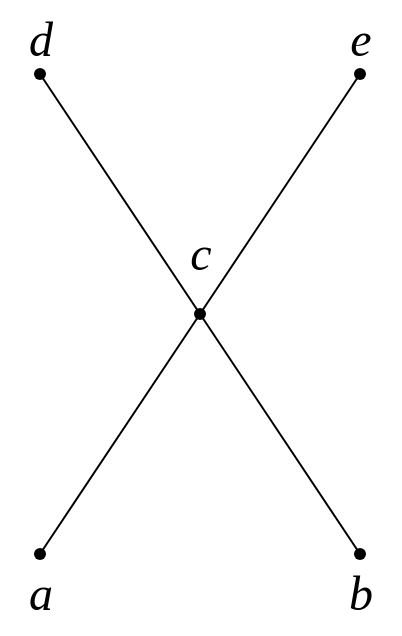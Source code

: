 <mxfile version="24.2.5" type="device" pages="6">
  <diagram name="10" id="tPXNoMmOjljsCKKUOEH8">
    <mxGraphModel dx="526" dy="606" grid="1" gridSize="10" guides="1" tooltips="1" connect="1" arrows="1" fold="1" page="1" pageScale="1" pageWidth="583" pageHeight="827" math="0" shadow="0">
      <root>
        <mxCell id="0" />
        <mxCell id="1" parent="0" />
        <mxCell id="OGSF1c_ozq2SC0OZLmEg-1" value="" style="shape=waypoint;sketch=0;fillStyle=solid;size=6;pointerEvents=1;points=[];fillColor=none;resizable=0;rotatable=0;perimeter=centerPerimeter;snapToPoint=1;" parent="1" vertex="1">
          <mxGeometry x="230" y="467" width="20" height="20" as="geometry" />
        </mxCell>
        <mxCell id="OGSF1c_ozq2SC0OZLmEg-2" value="" style="shape=waypoint;sketch=0;fillStyle=solid;size=6;pointerEvents=1;points=[];fillColor=none;resizable=0;rotatable=0;perimeter=centerPerimeter;snapToPoint=1;" parent="1" vertex="1">
          <mxGeometry x="390" y="467" width="20" height="20" as="geometry" />
        </mxCell>
        <mxCell id="OGSF1c_ozq2SC0OZLmEg-3" value="" style="shape=waypoint;sketch=0;fillStyle=solid;size=6;pointerEvents=1;points=[];fillColor=none;resizable=0;rotatable=0;perimeter=centerPerimeter;snapToPoint=1;" parent="1" vertex="1">
          <mxGeometry x="310" y="347" width="20" height="20" as="geometry" />
        </mxCell>
        <mxCell id="OGSF1c_ozq2SC0OZLmEg-4" value="" style="shape=waypoint;sketch=0;fillStyle=solid;size=6;pointerEvents=1;points=[];fillColor=none;resizable=0;rotatable=0;perimeter=centerPerimeter;snapToPoint=1;" parent="1" vertex="1">
          <mxGeometry x="230" y="227" width="20" height="20" as="geometry" />
        </mxCell>
        <mxCell id="OGSF1c_ozq2SC0OZLmEg-5" value="" style="shape=waypoint;sketch=0;fillStyle=solid;size=6;pointerEvents=1;points=[];fillColor=none;resizable=0;rotatable=0;perimeter=centerPerimeter;snapToPoint=1;" parent="1" vertex="1">
          <mxGeometry x="390" y="227" width="20" height="20" as="geometry" />
        </mxCell>
        <mxCell id="OGSF1c_ozq2SC0OZLmEg-7" value="" style="endArrow=none;html=1;rounded=0;entryX=0.6;entryY=0.89;entryDx=0;entryDy=0;entryPerimeter=0;exitX=0.16;exitY=0.61;exitDx=0;exitDy=0;exitPerimeter=0;" parent="1" source="OGSF1c_ozq2SC0OZLmEg-3" target="OGSF1c_ozq2SC0OZLmEg-4" edge="1">
          <mxGeometry width="50" height="50" relative="1" as="geometry">
            <mxPoint x="180" y="317" as="sourcePoint" />
            <mxPoint x="230" y="267" as="targetPoint" />
          </mxGeometry>
        </mxCell>
        <mxCell id="OGSF1c_ozq2SC0OZLmEg-10" value="" style="endArrow=none;html=1;rounded=0;exitX=0.76;exitY=0.81;exitDx=0;exitDy=0;exitPerimeter=0;" parent="1" edge="1">
          <mxGeometry width="50" height="50" relative="1" as="geometry">
            <mxPoint x="240" y="477" as="sourcePoint" />
            <mxPoint x="320" y="357" as="targetPoint" />
          </mxGeometry>
        </mxCell>
        <mxCell id="OGSF1c_ozq2SC0OZLmEg-11" value="" style="endArrow=none;html=1;rounded=0;entryX=0.6;entryY=0.89;entryDx=0;entryDy=0;entryPerimeter=0;exitX=0.16;exitY=0.61;exitDx=0;exitDy=0;exitPerimeter=0;" parent="1" edge="1">
          <mxGeometry width="50" height="50" relative="1" as="geometry">
            <mxPoint x="400" y="477" as="sourcePoint" />
            <mxPoint x="320" y="357" as="targetPoint" />
          </mxGeometry>
        </mxCell>
        <mxCell id="OGSF1c_ozq2SC0OZLmEg-12" value="&lt;font face=&quot;Times New Roman&quot; style=&quot;font-size: 24px;&quot;&gt;&lt;i&gt;d&lt;/i&gt;&lt;/font&gt;" style="text;html=1;align=center;verticalAlign=middle;resizable=0;points=[];autosize=1;strokeColor=none;fillColor=none;" parent="1" vertex="1">
          <mxGeometry x="220" y="200" width="40" height="40" as="geometry" />
        </mxCell>
        <mxCell id="OGSF1c_ozq2SC0OZLmEg-13" value="&lt;font face=&quot;Times New Roman&quot; style=&quot;font-size: 24px;&quot;&gt;&lt;i&gt;e&lt;/i&gt;&lt;/font&gt;" style="text;html=1;align=center;verticalAlign=middle;resizable=0;points=[];autosize=1;strokeColor=none;fillColor=none;" parent="1" vertex="1">
          <mxGeometry x="385" y="200" width="30" height="40" as="geometry" />
        </mxCell>
        <mxCell id="OGSF1c_ozq2SC0OZLmEg-14" value="&lt;font face=&quot;Times New Roman&quot; style=&quot;font-size: 24px;&quot;&gt;&lt;i&gt;c&lt;/i&gt;&lt;/font&gt;" style="text;html=1;align=center;verticalAlign=middle;resizable=0;points=[];autosize=1;strokeColor=none;fillColor=none;" parent="1" vertex="1">
          <mxGeometry x="305" y="307" width="30" height="40" as="geometry" />
        </mxCell>
        <mxCell id="OGSF1c_ozq2SC0OZLmEg-16" value="&lt;font face=&quot;Times New Roman&quot; style=&quot;font-size: 24px;&quot;&gt;&lt;i&gt;b&lt;/i&gt;&lt;/font&gt;" style="text;html=1;align=center;verticalAlign=middle;resizable=0;points=[];autosize=1;strokeColor=none;fillColor=none;" parent="1" vertex="1">
          <mxGeometry x="380" y="477" width="40" height="40" as="geometry" />
        </mxCell>
        <mxCell id="OGSF1c_ozq2SC0OZLmEg-17" value="&lt;font face=&quot;Times New Roman&quot; style=&quot;font-size: 24px;&quot;&gt;&lt;i&gt;a&lt;/i&gt;&lt;/font&gt;" style="text;html=1;align=center;verticalAlign=middle;resizable=0;points=[];autosize=1;strokeColor=none;fillColor=none;" parent="1" vertex="1">
          <mxGeometry x="220" y="477" width="40" height="40" as="geometry" />
        </mxCell>
        <mxCell id="OGSF1c_ozq2SC0OZLmEg-18" value="" style="endArrow=none;html=1;rounded=0;" parent="1" edge="1">
          <mxGeometry width="50" height="50" relative="1" as="geometry">
            <mxPoint x="320" y="357" as="sourcePoint" />
            <mxPoint x="400" y="237" as="targetPoint" />
          </mxGeometry>
        </mxCell>
      </root>
    </mxGraphModel>
  </diagram>
  <diagram id="CcBgn4PDSelp3j0juI60" name="13">
    <mxGraphModel dx="526" dy="606" grid="1" gridSize="10" guides="1" tooltips="1" connect="1" arrows="1" fold="1" page="1" pageScale="1" pageWidth="583" pageHeight="827" math="0" shadow="0">
      <root>
        <mxCell id="0" />
        <mxCell id="1" parent="0" />
        <mxCell id="pK6hgmvJ9pOneen6sS7S-1" value="" style="shape=waypoint;sketch=0;fillStyle=solid;size=6;pointerEvents=1;points=[];fillColor=none;resizable=0;rotatable=0;perimeter=centerPerimeter;snapToPoint=1;" parent="1" vertex="1">
          <mxGeometry x="190" y="470" width="20" height="20" as="geometry" />
        </mxCell>
        <mxCell id="pK6hgmvJ9pOneen6sS7S-2" value="" style="shape=waypoint;sketch=0;fillStyle=solid;size=6;pointerEvents=1;points=[];fillColor=none;resizable=0;rotatable=0;perimeter=centerPerimeter;snapToPoint=1;" parent="1" vertex="1">
          <mxGeometry x="350" y="470" width="20" height="20" as="geometry" />
        </mxCell>
        <mxCell id="pK6hgmvJ9pOneen6sS7S-3" value="" style="shape=waypoint;sketch=0;fillStyle=solid;size=6;pointerEvents=1;points=[];fillColor=none;resizable=0;rotatable=0;perimeter=centerPerimeter;snapToPoint=1;" parent="1" vertex="1">
          <mxGeometry x="270" y="350" width="20" height="20" as="geometry" />
        </mxCell>
        <mxCell id="pK6hgmvJ9pOneen6sS7S-4" value="" style="shape=waypoint;sketch=0;fillStyle=solid;size=6;pointerEvents=1;points=[];fillColor=none;resizable=0;rotatable=0;perimeter=centerPerimeter;snapToPoint=1;" parent="1" vertex="1">
          <mxGeometry x="430" y="350" width="20" height="20" as="geometry" />
        </mxCell>
        <mxCell id="pK6hgmvJ9pOneen6sS7S-5" value="" style="shape=waypoint;sketch=0;fillStyle=solid;size=6;pointerEvents=1;points=[];fillColor=none;resizable=0;rotatable=0;perimeter=centerPerimeter;snapToPoint=1;" parent="1" vertex="1">
          <mxGeometry x="350" y="230" width="20" height="20" as="geometry" />
        </mxCell>
        <mxCell id="pK6hgmvJ9pOneen6sS7S-6" value="" style="endArrow=none;html=1;rounded=0;" parent="1" source="pK6hgmvJ9pOneen6sS7S-1" target="pK6hgmvJ9pOneen6sS7S-3" edge="1">
          <mxGeometry width="50" height="50" relative="1" as="geometry">
            <mxPoint x="130" y="400" as="sourcePoint" />
            <mxPoint x="180" y="350" as="targetPoint" />
          </mxGeometry>
        </mxCell>
        <mxCell id="pK6hgmvJ9pOneen6sS7S-7" value="" style="endArrow=none;html=1;rounded=0;" parent="1" edge="1">
          <mxGeometry width="50" height="50" relative="1" as="geometry">
            <mxPoint x="280" y="360" as="sourcePoint" />
            <mxPoint x="360" y="240" as="targetPoint" />
          </mxGeometry>
        </mxCell>
        <mxCell id="pK6hgmvJ9pOneen6sS7S-8" value="" style="endArrow=none;html=1;rounded=0;" parent="1" source="pK6hgmvJ9pOneen6sS7S-4" target="pK6hgmvJ9pOneen6sS7S-5" edge="1">
          <mxGeometry width="50" height="50" relative="1" as="geometry">
            <mxPoint x="220" y="500" as="sourcePoint" />
            <mxPoint x="300" y="380" as="targetPoint" />
          </mxGeometry>
        </mxCell>
        <mxCell id="pK6hgmvJ9pOneen6sS7S-9" value="" style="endArrow=none;html=1;rounded=0;fontStyle=1" parent="1" edge="1">
          <mxGeometry width="50" height="50" relative="1" as="geometry">
            <mxPoint x="360" y="480" as="sourcePoint" />
            <mxPoint x="280" y="360" as="targetPoint" />
          </mxGeometry>
        </mxCell>
        <mxCell id="pK6hgmvJ9pOneen6sS7S-10" value="" style="endArrow=none;html=1;rounded=0;" parent="1" edge="1">
          <mxGeometry width="50" height="50" relative="1" as="geometry">
            <mxPoint x="360" y="480" as="sourcePoint" />
            <mxPoint x="440" y="360" as="targetPoint" />
          </mxGeometry>
        </mxCell>
        <mxCell id="pK6hgmvJ9pOneen6sS7S-11" value="&lt;font face=&quot;Times New Roman&quot; style=&quot;font-size: 24px;&quot;&gt;&lt;i&gt;c&lt;/i&gt;&lt;/font&gt;" style="text;html=1;align=center;verticalAlign=middle;resizable=0;points=[];autosize=1;strokeColor=none;fillColor=none;" parent="1" vertex="1">
          <mxGeometry x="185" y="483" width="30" height="40" as="geometry" />
        </mxCell>
        <mxCell id="fIDsGZtDn-O5PP7sAVtl-1" value="&lt;font face=&quot;Times New Roman&quot; style=&quot;font-size: 24px;&quot;&gt;&lt;i&gt;d&lt;/i&gt;&lt;/font&gt;" style="text;html=1;align=center;verticalAlign=middle;resizable=0;points=[];autosize=1;strokeColor=none;fillColor=none;" parent="1" vertex="1">
          <mxGeometry x="340" y="483" width="40" height="40" as="geometry" />
        </mxCell>
        <mxCell id="fIDsGZtDn-O5PP7sAVtl-3" value="&lt;font face=&quot;Times New Roman&quot;&gt;&lt;span style=&quot;font-size: 24px;&quot;&gt;&lt;i&gt;b&lt;/i&gt;&lt;/span&gt;&lt;/font&gt;" style="text;html=1;align=center;verticalAlign=middle;resizable=0;points=[];autosize=1;strokeColor=none;fillColor=none;" parent="1" vertex="1">
          <mxGeometry x="260" y="320" width="40" height="40" as="geometry" />
        </mxCell>
        <mxCell id="fIDsGZtDn-O5PP7sAVtl-4" value="&lt;font face=&quot;Times New Roman&quot; style=&quot;font-size: 24px;&quot;&gt;&lt;i&gt;e&lt;/i&gt;&lt;/font&gt;" style="text;html=1;align=center;verticalAlign=middle;resizable=0;points=[];autosize=1;strokeColor=none;fillColor=none;" parent="1" vertex="1">
          <mxGeometry x="425" y="320" width="30" height="40" as="geometry" />
        </mxCell>
        <mxCell id="fIDsGZtDn-O5PP7sAVtl-5" value="&lt;font face=&quot;Times New Roman&quot; style=&quot;font-size: 24px;&quot;&gt;&lt;i&gt;a&lt;/i&gt;&lt;/font&gt;" style="text;html=1;align=center;verticalAlign=middle;resizable=0;points=[];autosize=1;strokeColor=none;fillColor=none;" parent="1" vertex="1">
          <mxGeometry x="340" y="200" width="40" height="40" as="geometry" />
        </mxCell>
      </root>
    </mxGraphModel>
  </diagram>
  <diagram id="fTIis4lRFfM7unabiPXW" name="14">
    <mxGraphModel dx="526" dy="606" grid="1" gridSize="10" guides="1" tooltips="1" connect="1" arrows="1" fold="1" page="1" pageScale="1" pageWidth="583" pageHeight="827" math="0" shadow="0">
      <root>
        <mxCell id="0" />
        <mxCell id="1" parent="0" />
        <mxCell id="K9nrJwEsRs0ahhDQvZkX-1" value="" style="shape=waypoint;sketch=0;size=6;pointerEvents=1;points=[];fillColor=none;resizable=0;rotatable=0;perimeter=centerPerimeter;snapToPoint=1;" parent="1" vertex="1">
          <mxGeometry x="310" y="470" width="20" height="20" as="geometry" />
        </mxCell>
        <mxCell id="K9nrJwEsRs0ahhDQvZkX-2" value="" style="shape=waypoint;sketch=0;size=6;pointerEvents=1;points=[];fillColor=none;resizable=0;rotatable=0;perimeter=centerPerimeter;snapToPoint=1;" parent="1" vertex="1">
          <mxGeometry x="230" y="390" width="20" height="20" as="geometry" />
        </mxCell>
        <mxCell id="K9nrJwEsRs0ahhDQvZkX-3" value="" style="shape=waypoint;sketch=0;size=6;pointerEvents=1;points=[];fillColor=none;resizable=0;rotatable=0;perimeter=centerPerimeter;snapToPoint=1;" parent="1" vertex="1">
          <mxGeometry x="310" y="310" width="20" height="20" as="geometry" />
        </mxCell>
        <mxCell id="K9nrJwEsRs0ahhDQvZkX-4" value="" style="shape=waypoint;sketch=0;size=6;pointerEvents=1;points=[];fillColor=none;resizable=0;rotatable=0;perimeter=centerPerimeter;snapToPoint=1;" parent="1" vertex="1">
          <mxGeometry x="390" y="390" width="20" height="20" as="geometry" />
        </mxCell>
        <mxCell id="K9nrJwEsRs0ahhDQvZkX-5" value="" style="shape=waypoint;sketch=0;size=6;pointerEvents=1;points=[];fillColor=none;resizable=0;rotatable=0;perimeter=centerPerimeter;snapToPoint=1;" parent="1" vertex="1">
          <mxGeometry x="310" y="230" width="20" height="20" as="geometry" />
        </mxCell>
        <mxCell id="K9nrJwEsRs0ahhDQvZkX-6" value="" style="endArrow=none;html=1;rounded=0;" parent="1" target="K9nrJwEsRs0ahhDQvZkX-5" edge="1">
          <mxGeometry width="50" height="50" relative="1" as="geometry">
            <mxPoint x="320" y="320" as="sourcePoint" />
            <mxPoint x="190" y="240" as="targetPoint" />
          </mxGeometry>
        </mxCell>
        <mxCell id="K9nrJwEsRs0ahhDQvZkX-8" value="&lt;font face=&quot;Times New Roman&quot; style=&quot;font-size: 24px;&quot;&gt;4&lt;/font&gt;" style="text;html=1;align=center;verticalAlign=middle;resizable=0;points=[];autosize=1;strokeColor=none;fillColor=none;" parent="1" vertex="1">
          <mxGeometry x="300" y="200" width="40" height="40" as="geometry" />
        </mxCell>
        <mxCell id="K9nrJwEsRs0ahhDQvZkX-9" value="" style="endArrow=none;html=1;rounded=0;" parent="1" source="K9nrJwEsRs0ahhDQvZkX-2" target="K9nrJwEsRs0ahhDQvZkX-3" edge="1">
          <mxGeometry width="50" height="50" relative="1" as="geometry">
            <mxPoint x="140" y="350" as="sourcePoint" />
            <mxPoint x="190" y="300" as="targetPoint" />
          </mxGeometry>
        </mxCell>
        <mxCell id="K9nrJwEsRs0ahhDQvZkX-10" value="" style="endArrow=none;html=1;rounded=0;" parent="1" source="K9nrJwEsRs0ahhDQvZkX-4" edge="1">
          <mxGeometry width="50" height="50" relative="1" as="geometry">
            <mxPoint x="140" y="290" as="sourcePoint" />
            <mxPoint x="320" y="320" as="targetPoint" />
          </mxGeometry>
        </mxCell>
        <mxCell id="K9nrJwEsRs0ahhDQvZkX-11" value="&lt;font face=&quot;Times New Roman&quot; style=&quot;font-size: 24px;&quot;&gt;3&lt;/font&gt;" style="text;html=1;align=center;verticalAlign=middle;resizable=0;points=[];autosize=1;strokeColor=none;fillColor=none;" parent="1" vertex="1">
          <mxGeometry x="310" y="290" width="40" height="40" as="geometry" />
        </mxCell>
        <mxCell id="K9nrJwEsRs0ahhDQvZkX-12" value="&lt;font face=&quot;Times New Roman&quot; style=&quot;font-size: 24px;&quot;&gt;2&lt;/font&gt;" style="text;html=1;align=center;verticalAlign=middle;resizable=0;points=[];autosize=1;strokeColor=none;fillColor=none;" parent="1" vertex="1">
          <mxGeometry x="220" y="360" width="40" height="40" as="geometry" />
        </mxCell>
        <mxCell id="K9nrJwEsRs0ahhDQvZkX-13" value="&lt;font face=&quot;Times New Roman&quot; style=&quot;font-size: 24px;&quot;&gt;5&lt;/font&gt;" style="text;html=1;align=center;verticalAlign=middle;resizable=0;points=[];autosize=1;strokeColor=none;fillColor=none;" parent="1" vertex="1">
          <mxGeometry x="380" y="360" width="40" height="40" as="geometry" />
        </mxCell>
        <mxCell id="K9nrJwEsRs0ahhDQvZkX-14" value="&lt;font face=&quot;Times New Roman&quot; style=&quot;font-size: 24px;&quot;&gt;1&lt;/font&gt;" style="text;html=1;align=center;verticalAlign=middle;resizable=0;points=[];autosize=1;strokeColor=none;fillColor=none;" parent="1" vertex="1">
          <mxGeometry x="300" y="490" width="40" height="40" as="geometry" />
        </mxCell>
        <mxCell id="K9nrJwEsRs0ahhDQvZkX-15" value="" style="endArrow=none;html=1;rounded=0;" parent="1" source="K9nrJwEsRs0ahhDQvZkX-1" target="K9nrJwEsRs0ahhDQvZkX-2" edge="1">
          <mxGeometry width="50" height="50" relative="1" as="geometry">
            <mxPoint x="160" y="510" as="sourcePoint" />
            <mxPoint x="210" y="460" as="targetPoint" />
          </mxGeometry>
        </mxCell>
      </root>
    </mxGraphModel>
  </diagram>
  <diagram id="GF3pf7AIw4xjI2_vaeGq" name="16">
    <mxGraphModel dx="526" dy="606" grid="1" gridSize="10" guides="1" tooltips="1" connect="1" arrows="1" fold="1" page="1" pageScale="1" pageWidth="583" pageHeight="827" math="0" shadow="0">
      <root>
        <mxCell id="0" />
        <mxCell id="1" parent="0" />
        <mxCell id="nSvOtHE3jQ9TctAIeZ_b-1" value="" style="shape=waypoint;sketch=0;fillStyle=solid;size=6;pointerEvents=1;points=[];fillColor=none;resizable=0;rotatable=0;perimeter=centerPerimeter;snapToPoint=1;" parent="1" vertex="1">
          <mxGeometry x="430" y="190" width="20" height="20" as="geometry" />
        </mxCell>
        <mxCell id="nSvOtHE3jQ9TctAIeZ_b-2" value="" style="shape=waypoint;sketch=0;fillStyle=solid;size=6;pointerEvents=1;points=[];fillColor=none;resizable=0;rotatable=0;perimeter=centerPerimeter;snapToPoint=1;" parent="1" vertex="1">
          <mxGeometry x="270" y="190" width="20" height="20" as="geometry" />
        </mxCell>
        <mxCell id="nSvOtHE3jQ9TctAIeZ_b-3" value="" style="shape=waypoint;sketch=0;fillStyle=solid;size=6;pointerEvents=1;points=[];fillColor=none;resizable=0;rotatable=0;perimeter=centerPerimeter;snapToPoint=1;" parent="1" vertex="1">
          <mxGeometry x="350" y="310" width="20" height="20" as="geometry" />
        </mxCell>
        <mxCell id="nSvOtHE3jQ9TctAIeZ_b-4" value="" style="shape=waypoint;sketch=0;fillStyle=solid;size=6;pointerEvents=1;points=[];fillColor=none;resizable=0;rotatable=0;perimeter=centerPerimeter;snapToPoint=1;" parent="1" vertex="1">
          <mxGeometry x="270" y="430" width="20" height="20" as="geometry" />
        </mxCell>
        <mxCell id="nSvOtHE3jQ9TctAIeZ_b-5" value="" style="shape=waypoint;sketch=0;fillStyle=solid;size=6;pointerEvents=1;points=[];fillColor=none;resizable=0;rotatable=0;perimeter=centerPerimeter;snapToPoint=1;" parent="1" vertex="1">
          <mxGeometry x="430" y="430" width="20" height="20" as="geometry" />
        </mxCell>
        <mxCell id="nSvOtHE3jQ9TctAIeZ_b-6" value="" style="endArrow=none;html=1;rounded=0;" parent="1" source="nSvOtHE3jQ9TctAIeZ_b-4" edge="1">
          <mxGeometry width="50" height="50" relative="1" as="geometry">
            <mxPoint x="250" y="370" as="sourcePoint" />
            <mxPoint x="360" y="320" as="targetPoint" />
          </mxGeometry>
        </mxCell>
        <mxCell id="nSvOtHE3jQ9TctAIeZ_b-7" value="" style="endArrow=none;html=1;rounded=0;" parent="1" edge="1">
          <mxGeometry width="50" height="50" relative="1" as="geometry">
            <mxPoint x="360" y="320" as="sourcePoint" />
            <mxPoint x="440" y="200" as="targetPoint" />
          </mxGeometry>
        </mxCell>
        <mxCell id="nSvOtHE3jQ9TctAIeZ_b-8" value="" style="endArrow=none;html=1;rounded=0;" parent="1" target="nSvOtHE3jQ9TctAIeZ_b-2" edge="1">
          <mxGeometry width="50" height="50" relative="1" as="geometry">
            <mxPoint x="360" y="320" as="sourcePoint" />
            <mxPoint x="260" y="260" as="targetPoint" />
          </mxGeometry>
        </mxCell>
        <mxCell id="nSvOtHE3jQ9TctAIeZ_b-9" value="" style="endArrow=none;html=1;rounded=0;" parent="1" target="nSvOtHE3jQ9TctAIeZ_b-5" edge="1">
          <mxGeometry width="50" height="50" relative="1" as="geometry">
            <mxPoint x="360" y="320" as="sourcePoint" />
            <mxPoint x="430" y="360" as="targetPoint" />
          </mxGeometry>
        </mxCell>
        <mxCell id="nSvOtHE3jQ9TctAIeZ_b-10" value="&lt;font face=&quot;Times New Roman&quot; style=&quot;font-size: 24px;&quot;&gt;1&lt;/font&gt;" style="text;html=1;align=center;verticalAlign=middle;resizable=0;points=[];autosize=1;strokeColor=none;fillColor=none;" parent="1" vertex="1">
          <mxGeometry x="260" y="440" width="40" height="40" as="geometry" />
        </mxCell>
        <mxCell id="nSvOtHE3jQ9TctAIeZ_b-11" value="&lt;font face=&quot;Times New Roman&quot; style=&quot;font-size: 24px;&quot;&gt;2&lt;/font&gt;" style="text;html=1;align=center;verticalAlign=middle;resizable=0;points=[];autosize=1;strokeColor=none;fillColor=none;" parent="1" vertex="1">
          <mxGeometry x="420" y="440" width="40" height="40" as="geometry" />
        </mxCell>
        <mxCell id="nSvOtHE3jQ9TctAIeZ_b-12" value="&lt;font face=&quot;Times New Roman&quot; style=&quot;font-size: 24px;&quot;&gt;3&lt;/font&gt;" style="text;html=1;align=center;verticalAlign=middle;resizable=0;points=[];autosize=1;strokeColor=none;fillColor=none;" parent="1" vertex="1">
          <mxGeometry x="360" y="300" width="40" height="40" as="geometry" />
        </mxCell>
        <mxCell id="nSvOtHE3jQ9TctAIeZ_b-13" value="&lt;font face=&quot;Times New Roman&quot;&gt;&lt;span style=&quot;font-size: 24px;&quot;&gt;5&lt;/span&gt;&lt;/font&gt;" style="text;html=1;align=center;verticalAlign=middle;resizable=0;points=[];autosize=1;strokeColor=none;fillColor=none;" parent="1" vertex="1">
          <mxGeometry x="420" y="160" width="40" height="40" as="geometry" />
        </mxCell>
        <mxCell id="nSvOtHE3jQ9TctAIeZ_b-16" value="&lt;font face=&quot;Times New Roman&quot;&gt;&lt;span style=&quot;font-size: 24px;&quot;&gt;4&lt;/span&gt;&lt;/font&gt;" style="text;html=1;align=center;verticalAlign=middle;resizable=0;points=[];autosize=1;strokeColor=none;fillColor=none;" parent="1" vertex="1">
          <mxGeometry x="260" y="160" width="40" height="40" as="geometry" />
        </mxCell>
      </root>
    </mxGraphModel>
  </diagram>
  <diagram id="jKrcj_6NU4q6sMSkaCgR" name="29">
    <mxGraphModel dx="751" dy="866" grid="1" gridSize="10" guides="1" tooltips="1" connect="1" arrows="1" fold="1" page="1" pageScale="1" pageWidth="583" pageHeight="827" math="0" shadow="0">
      <root>
        <mxCell id="0" />
        <mxCell id="1" parent="0" />
        <mxCell id="G17WlsBHt6Ef1kcYtsuP-1" value="" style="shape=waypoint;sketch=0;fillStyle=solid;size=6;pointerEvents=1;points=[];fillColor=none;resizable=0;rotatable=0;perimeter=centerPerimeter;snapToPoint=1;" vertex="1" parent="1">
          <mxGeometry x="290" y="470" width="20" height="20" as="geometry" />
        </mxCell>
        <mxCell id="G17WlsBHt6Ef1kcYtsuP-2" value="" style="shape=waypoint;sketch=0;fillStyle=solid;size=6;pointerEvents=1;points=[];fillColor=none;resizable=0;rotatable=0;perimeter=centerPerimeter;snapToPoint=1;" vertex="1" parent="1">
          <mxGeometry x="290" y="390" width="20" height="20" as="geometry" />
        </mxCell>
        <mxCell id="G17WlsBHt6Ef1kcYtsuP-3" value="" style="shape=waypoint;sketch=0;fillStyle=solid;size=6;pointerEvents=1;points=[];fillColor=none;resizable=0;rotatable=0;perimeter=centerPerimeter;snapToPoint=1;" vertex="1" parent="1">
          <mxGeometry x="290" y="310" width="20" height="20" as="geometry" />
        </mxCell>
        <mxCell id="G17WlsBHt6Ef1kcYtsuP-4" value="" style="shape=waypoint;sketch=0;fillStyle=solid;size=6;pointerEvents=1;points=[];fillColor=none;resizable=0;rotatable=0;perimeter=centerPerimeter;snapToPoint=1;" vertex="1" parent="1">
          <mxGeometry x="290" y="230" width="20" height="20" as="geometry" />
        </mxCell>
        <mxCell id="G17WlsBHt6Ef1kcYtsuP-5" value="" style="shape=waypoint;sketch=0;fillStyle=solid;size=6;pointerEvents=1;points=[];fillColor=none;resizable=0;rotatable=0;perimeter=centerPerimeter;snapToPoint=1;" vertex="1" parent="1">
          <mxGeometry x="290" y="150" width="20" height="20" as="geometry" />
        </mxCell>
        <mxCell id="G17WlsBHt6Ef1kcYtsuP-6" value="" style="shape=waypoint;sketch=0;fillStyle=solid;size=6;pointerEvents=1;points=[];fillColor=none;resizable=0;rotatable=0;perimeter=centerPerimeter;snapToPoint=1;" vertex="1" parent="1">
          <mxGeometry x="290" y="70" width="20" height="20" as="geometry" />
        </mxCell>
        <mxCell id="G17WlsBHt6Ef1kcYtsuP-29" value="" style="shape=waypoint;sketch=0;fillStyle=solid;size=6;pointerEvents=1;points=[];fillColor=none;resizable=0;rotatable=0;perimeter=centerPerimeter;snapToPoint=1;" vertex="1" parent="1">
          <mxGeometry x="290" y="630" width="20" height="20" as="geometry" />
        </mxCell>
        <mxCell id="G17WlsBHt6Ef1kcYtsuP-30" value="" style="shape=waypoint;sketch=0;fillStyle=solid;size=6;pointerEvents=1;points=[];fillColor=none;resizable=0;rotatable=0;perimeter=centerPerimeter;snapToPoint=1;" vertex="1" parent="1">
          <mxGeometry x="290" y="550" width="20" height="20" as="geometry" />
        </mxCell>
        <mxCell id="G17WlsBHt6Ef1kcYtsuP-31" value="&lt;font face=&quot;Times New Roman&quot; style=&quot;font-size: 24px;&quot;&gt;8&lt;/font&gt;" style="text;html=1;align=center;verticalAlign=middle;resizable=0;points=[];autosize=1;strokeColor=none;fillColor=none;" vertex="1" parent="1">
          <mxGeometry x="250" y="60" width="40" height="40" as="geometry" />
        </mxCell>
        <mxCell id="G17WlsBHt6Ef1kcYtsuP-32" value="&lt;font face=&quot;Times New Roman&quot; style=&quot;font-size: 24px;&quot;&gt;7&lt;/font&gt;" style="text;html=1;align=center;verticalAlign=middle;resizable=0;points=[];autosize=1;strokeColor=none;fillColor=none;" vertex="1" parent="1">
          <mxGeometry x="250" y="140" width="40" height="40" as="geometry" />
        </mxCell>
        <mxCell id="G17WlsBHt6Ef1kcYtsuP-34" value="&lt;font face=&quot;Times New Roman&quot; style=&quot;font-size: 24px;&quot;&gt;6&lt;/font&gt;" style="text;html=1;align=center;verticalAlign=middle;resizable=0;points=[];autosize=1;strokeColor=none;fillColor=none;" vertex="1" parent="1">
          <mxGeometry x="250" y="220" width="40" height="40" as="geometry" />
        </mxCell>
        <mxCell id="G17WlsBHt6Ef1kcYtsuP-35" value="&lt;font face=&quot;Times New Roman&quot; style=&quot;font-size: 24px;&quot;&gt;5&lt;/font&gt;" style="text;html=1;align=center;verticalAlign=middle;resizable=0;points=[];autosize=1;strokeColor=none;fillColor=none;" vertex="1" parent="1">
          <mxGeometry x="250" y="300" width="40" height="40" as="geometry" />
        </mxCell>
        <mxCell id="G17WlsBHt6Ef1kcYtsuP-36" value="&lt;font face=&quot;Times New Roman&quot; style=&quot;font-size: 24px;&quot;&gt;4&lt;/font&gt;" style="text;html=1;align=center;verticalAlign=middle;resizable=0;points=[];autosize=1;strokeColor=none;fillColor=none;" vertex="1" parent="1">
          <mxGeometry x="250" y="380" width="40" height="40" as="geometry" />
        </mxCell>
        <mxCell id="G17WlsBHt6Ef1kcYtsuP-37" value="&lt;font face=&quot;Times New Roman&quot; style=&quot;font-size: 24px;&quot;&gt;3&lt;/font&gt;" style="text;html=1;align=center;verticalAlign=middle;resizable=0;points=[];autosize=1;strokeColor=none;fillColor=none;" vertex="1" parent="1">
          <mxGeometry x="250" y="460" width="40" height="40" as="geometry" />
        </mxCell>
        <mxCell id="G17WlsBHt6Ef1kcYtsuP-38" value="&lt;font face=&quot;Times New Roman&quot; style=&quot;font-size: 24px;&quot;&gt;2&lt;/font&gt;" style="text;html=1;align=center;verticalAlign=middle;resizable=0;points=[];autosize=1;strokeColor=none;fillColor=none;" vertex="1" parent="1">
          <mxGeometry x="250" y="540" width="40" height="40" as="geometry" />
        </mxCell>
        <mxCell id="G17WlsBHt6Ef1kcYtsuP-39" value="&lt;font face=&quot;Times New Roman&quot; style=&quot;font-size: 24px;&quot;&gt;1&lt;/font&gt;" style="text;html=1;align=center;verticalAlign=middle;resizable=0;points=[];autosize=1;strokeColor=none;fillColor=none;" vertex="1" parent="1">
          <mxGeometry x="250" y="620" width="40" height="40" as="geometry" />
        </mxCell>
        <mxCell id="G17WlsBHt6Ef1kcYtsuP-40" value="" style="endArrow=none;html=1;rounded=0;" edge="1" parent="1" source="G17WlsBHt6Ef1kcYtsuP-29" target="G17WlsBHt6Ef1kcYtsuP-6">
          <mxGeometry width="50" height="50" relative="1" as="geometry">
            <mxPoint x="410" y="510" as="sourcePoint" />
            <mxPoint x="460" y="460" as="targetPoint" />
          </mxGeometry>
        </mxCell>
      </root>
    </mxGraphModel>
  </diagram>
  <diagram id="XZLM6VMIlVJrrWUFRisP" name="30">
    <mxGraphModel dx="1052" dy="1212" grid="1" gridSize="10" guides="1" tooltips="1" connect="1" arrows="1" fold="1" page="1" pageScale="1" pageWidth="583" pageHeight="827" math="0" shadow="0">
      <root>
        <mxCell id="0" />
        <mxCell id="1" parent="0" />
        <mxCell id="BuSavCZasqtuBgXbrO5_-1" value="" style="shape=waypoint;sketch=0;fillStyle=solid;size=6;pointerEvents=1;points=[];fillColor=none;resizable=0;rotatable=0;perimeter=centerPerimeter;snapToPoint=1;" vertex="1" parent="1">
          <mxGeometry x="320" y="490" width="20" height="20" as="geometry" />
        </mxCell>
        <mxCell id="BuSavCZasqtuBgXbrO5_-2" value="" style="shape=waypoint;sketch=0;fillStyle=solid;size=6;pointerEvents=1;points=[];fillColor=none;resizable=0;rotatable=0;perimeter=centerPerimeter;snapToPoint=1;" vertex="1" parent="1">
          <mxGeometry x="320" y="410" width="20" height="20" as="geometry" />
        </mxCell>
        <mxCell id="smc19bqTq0fOLBb45-Zc-1" value="" style="shape=waypoint;sketch=0;fillStyle=solid;size=6;pointerEvents=1;points=[];fillColor=none;resizable=0;rotatable=0;perimeter=centerPerimeter;snapToPoint=1;" vertex="1" parent="1">
          <mxGeometry x="320" y="330" width="20" height="20" as="geometry" />
        </mxCell>
        <mxCell id="smc19bqTq0fOLBb45-Zc-2" value="" style="shape=waypoint;sketch=0;fillStyle=solid;size=6;pointerEvents=1;points=[];fillColor=none;resizable=0;rotatable=0;perimeter=centerPerimeter;snapToPoint=1;" vertex="1" parent="1">
          <mxGeometry x="320" y="250" width="20" height="20" as="geometry" />
        </mxCell>
        <mxCell id="smc19bqTq0fOLBb45-Zc-3" value="" style="shape=waypoint;sketch=0;fillStyle=solid;size=6;pointerEvents=1;points=[];fillColor=none;resizable=0;rotatable=0;perimeter=centerPerimeter;snapToPoint=1;" vertex="1" parent="1">
          <mxGeometry x="320" y="170" width="20" height="20" as="geometry" />
        </mxCell>
        <mxCell id="smc19bqTq0fOLBb45-Zc-4" value="" style="shape=waypoint;sketch=0;fillStyle=solid;size=6;pointerEvents=1;points=[];fillColor=none;resizable=0;rotatable=0;perimeter=centerPerimeter;snapToPoint=1;" vertex="1" parent="1">
          <mxGeometry x="320" y="90" width="20" height="20" as="geometry" />
        </mxCell>
        <mxCell id="smc19bqTq0fOLBb45-Zc-5" value="" style="shape=waypoint;sketch=0;fillStyle=solid;size=6;pointerEvents=1;points=[];fillColor=none;resizable=0;rotatable=0;perimeter=centerPerimeter;snapToPoint=1;" vertex="1" parent="1">
          <mxGeometry x="320" y="650" width="20" height="20" as="geometry" />
        </mxCell>
        <mxCell id="smc19bqTq0fOLBb45-Zc-6" value="" style="shape=waypoint;sketch=0;fillStyle=solid;size=6;pointerEvents=1;points=[];fillColor=none;resizable=0;rotatable=0;perimeter=centerPerimeter;snapToPoint=1;" vertex="1" parent="1">
          <mxGeometry x="320" y="570" width="20" height="20" as="geometry" />
        </mxCell>
        <mxCell id="smc19bqTq0fOLBb45-Zc-7" value="" style="shape=waypoint;sketch=0;fillStyle=solid;size=6;pointerEvents=1;points=[];fillColor=none;resizable=0;rotatable=0;perimeter=centerPerimeter;snapToPoint=1;" vertex="1" parent="1">
          <mxGeometry x="320" y="730" width="20" height="20" as="geometry" />
        </mxCell>
        <mxCell id="smc19bqTq0fOLBb45-Zc-8" value="&lt;font style=&quot;font-size: 24px;&quot; face=&quot;Times New Roman&quot;&gt;1&lt;/font&gt;" style="text;html=1;align=center;verticalAlign=middle;resizable=0;points=[];autosize=1;strokeColor=none;fillColor=none;" vertex="1" parent="1">
          <mxGeometry x="280" y="720" width="40" height="40" as="geometry" />
        </mxCell>
        <mxCell id="smc19bqTq0fOLBb45-Zc-10" value="" style="endArrow=none;html=1;rounded=0;" edge="1" parent="1" source="smc19bqTq0fOLBb45-Zc-7" target="smc19bqTq0fOLBb45-Zc-4">
          <mxGeometry width="50" height="50" relative="1" as="geometry">
            <mxPoint x="250" y="430" as="sourcePoint" />
            <mxPoint x="300" y="380" as="targetPoint" />
          </mxGeometry>
        </mxCell>
        <mxCell id="smc19bqTq0fOLBb45-Zc-11" value="&lt;font style=&quot;font-size: 24px;&quot; face=&quot;Times New Roman&quot;&gt;2&lt;/font&gt;" style="text;html=1;align=center;verticalAlign=middle;resizable=0;points=[];autosize=1;strokeColor=none;fillColor=none;" vertex="1" parent="1">
          <mxGeometry x="280" y="640" width="40" height="40" as="geometry" />
        </mxCell>
        <mxCell id="smc19bqTq0fOLBb45-Zc-12" value="&lt;font style=&quot;font-size: 24px;&quot; face=&quot;Times New Roman&quot;&gt;4&lt;/font&gt;" style="text;html=1;align=center;verticalAlign=middle;resizable=0;points=[];autosize=1;strokeColor=none;fillColor=none;" vertex="1" parent="1">
          <mxGeometry x="280" y="560" width="40" height="40" as="geometry" />
        </mxCell>
        <mxCell id="smc19bqTq0fOLBb45-Zc-13" value="&lt;font style=&quot;font-size: 24px;&quot; face=&quot;Times New Roman&quot;&gt;3&lt;/font&gt;" style="text;html=1;align=center;verticalAlign=middle;resizable=0;points=[];autosize=1;strokeColor=none;fillColor=none;" vertex="1" parent="1">
          <mxGeometry x="280" y="480" width="40" height="40" as="geometry" />
        </mxCell>
        <mxCell id="smc19bqTq0fOLBb45-Zc-14" value="&lt;font style=&quot;font-size: 24px;&quot; face=&quot;Times New Roman&quot;&gt;5&lt;/font&gt;" style="text;html=1;align=center;verticalAlign=middle;resizable=0;points=[];autosize=1;strokeColor=none;fillColor=none;" vertex="1" parent="1">
          <mxGeometry x="280" y="400" width="40" height="40" as="geometry" />
        </mxCell>
        <mxCell id="smc19bqTq0fOLBb45-Zc-15" value="&lt;font style=&quot;font-size: 24px;&quot; face=&quot;Times New Roman&quot;&gt;6&lt;/font&gt;" style="text;html=1;align=center;verticalAlign=middle;resizable=0;points=[];autosize=1;strokeColor=none;fillColor=none;" vertex="1" parent="1">
          <mxGeometry x="280" y="320" width="40" height="40" as="geometry" />
        </mxCell>
        <mxCell id="smc19bqTq0fOLBb45-Zc-16" value="&lt;font style=&quot;font-size: 24px;&quot; face=&quot;Times New Roman&quot;&gt;7&lt;/font&gt;" style="text;html=1;align=center;verticalAlign=middle;resizable=0;points=[];autosize=1;strokeColor=none;fillColor=none;" vertex="1" parent="1">
          <mxGeometry x="280" y="240" width="40" height="40" as="geometry" />
        </mxCell>
        <mxCell id="smc19bqTq0fOLBb45-Zc-17" value="&lt;font style=&quot;font-size: 24px;&quot; face=&quot;Times New Roman&quot;&gt;8&lt;/font&gt;" style="text;html=1;align=center;verticalAlign=middle;resizable=0;points=[];autosize=1;strokeColor=none;fillColor=none;" vertex="1" parent="1">
          <mxGeometry x="280" y="160" width="40" height="40" as="geometry" />
        </mxCell>
        <mxCell id="smc19bqTq0fOLBb45-Zc-18" value="&lt;font style=&quot;font-size: 24px;&quot; face=&quot;Times New Roman&quot;&gt;9&lt;/font&gt;" style="text;html=1;align=center;verticalAlign=middle;resizable=0;points=[];autosize=1;strokeColor=none;fillColor=none;" vertex="1" parent="1">
          <mxGeometry x="280" y="80" width="40" height="40" as="geometry" />
        </mxCell>
      </root>
    </mxGraphModel>
  </diagram>
</mxfile>
